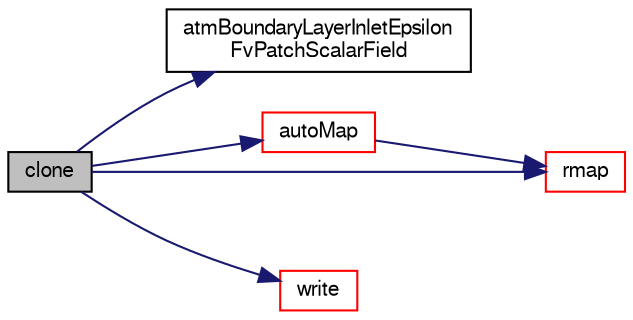 digraph "clone"
{
  bgcolor="transparent";
  edge [fontname="FreeSans",fontsize="10",labelfontname="FreeSans",labelfontsize="10"];
  node [fontname="FreeSans",fontsize="10",shape=record];
  rankdir="LR";
  Node24 [label="clone",height=0.2,width=0.4,color="black", fillcolor="grey75", style="filled", fontcolor="black"];
  Node24 -> Node25 [color="midnightblue",fontsize="10",style="solid",fontname="FreeSans"];
  Node25 [label="atmBoundaryLayerInletEpsilon\lFvPatchScalarField",height=0.2,width=0.4,color="black",URL="$a30930.html#a370592961aaed644a1fbbd2bcb885e72",tooltip="Construct from patch and internal field. "];
  Node24 -> Node26 [color="midnightblue",fontsize="10",style="solid",fontname="FreeSans"];
  Node26 [label="autoMap",height=0.2,width=0.4,color="red",URL="$a30930.html#a0ab0c43ce90d756c88dd81e3d0a9eef5",tooltip="Map (and resize as needed) from self given a mapping object. "];
  Node26 -> Node31 [color="midnightblue",fontsize="10",style="solid",fontname="FreeSans"];
  Node31 [label="rmap",height=0.2,width=0.4,color="red",URL="$a30930.html#a713277715ccc0a5ef466b0516d44731f",tooltip="Reverse map the given fvPatchField onto this fvPatchField. "];
  Node24 -> Node31 [color="midnightblue",fontsize="10",style="solid",fontname="FreeSans"];
  Node24 -> Node32 [color="midnightblue",fontsize="10",style="solid",fontname="FreeSans"];
  Node32 [label="write",height=0.2,width=0.4,color="red",URL="$a30930.html#a293fdfec8bdfbd5c3913ab4c9f3454ff",tooltip="Write. "];
}
